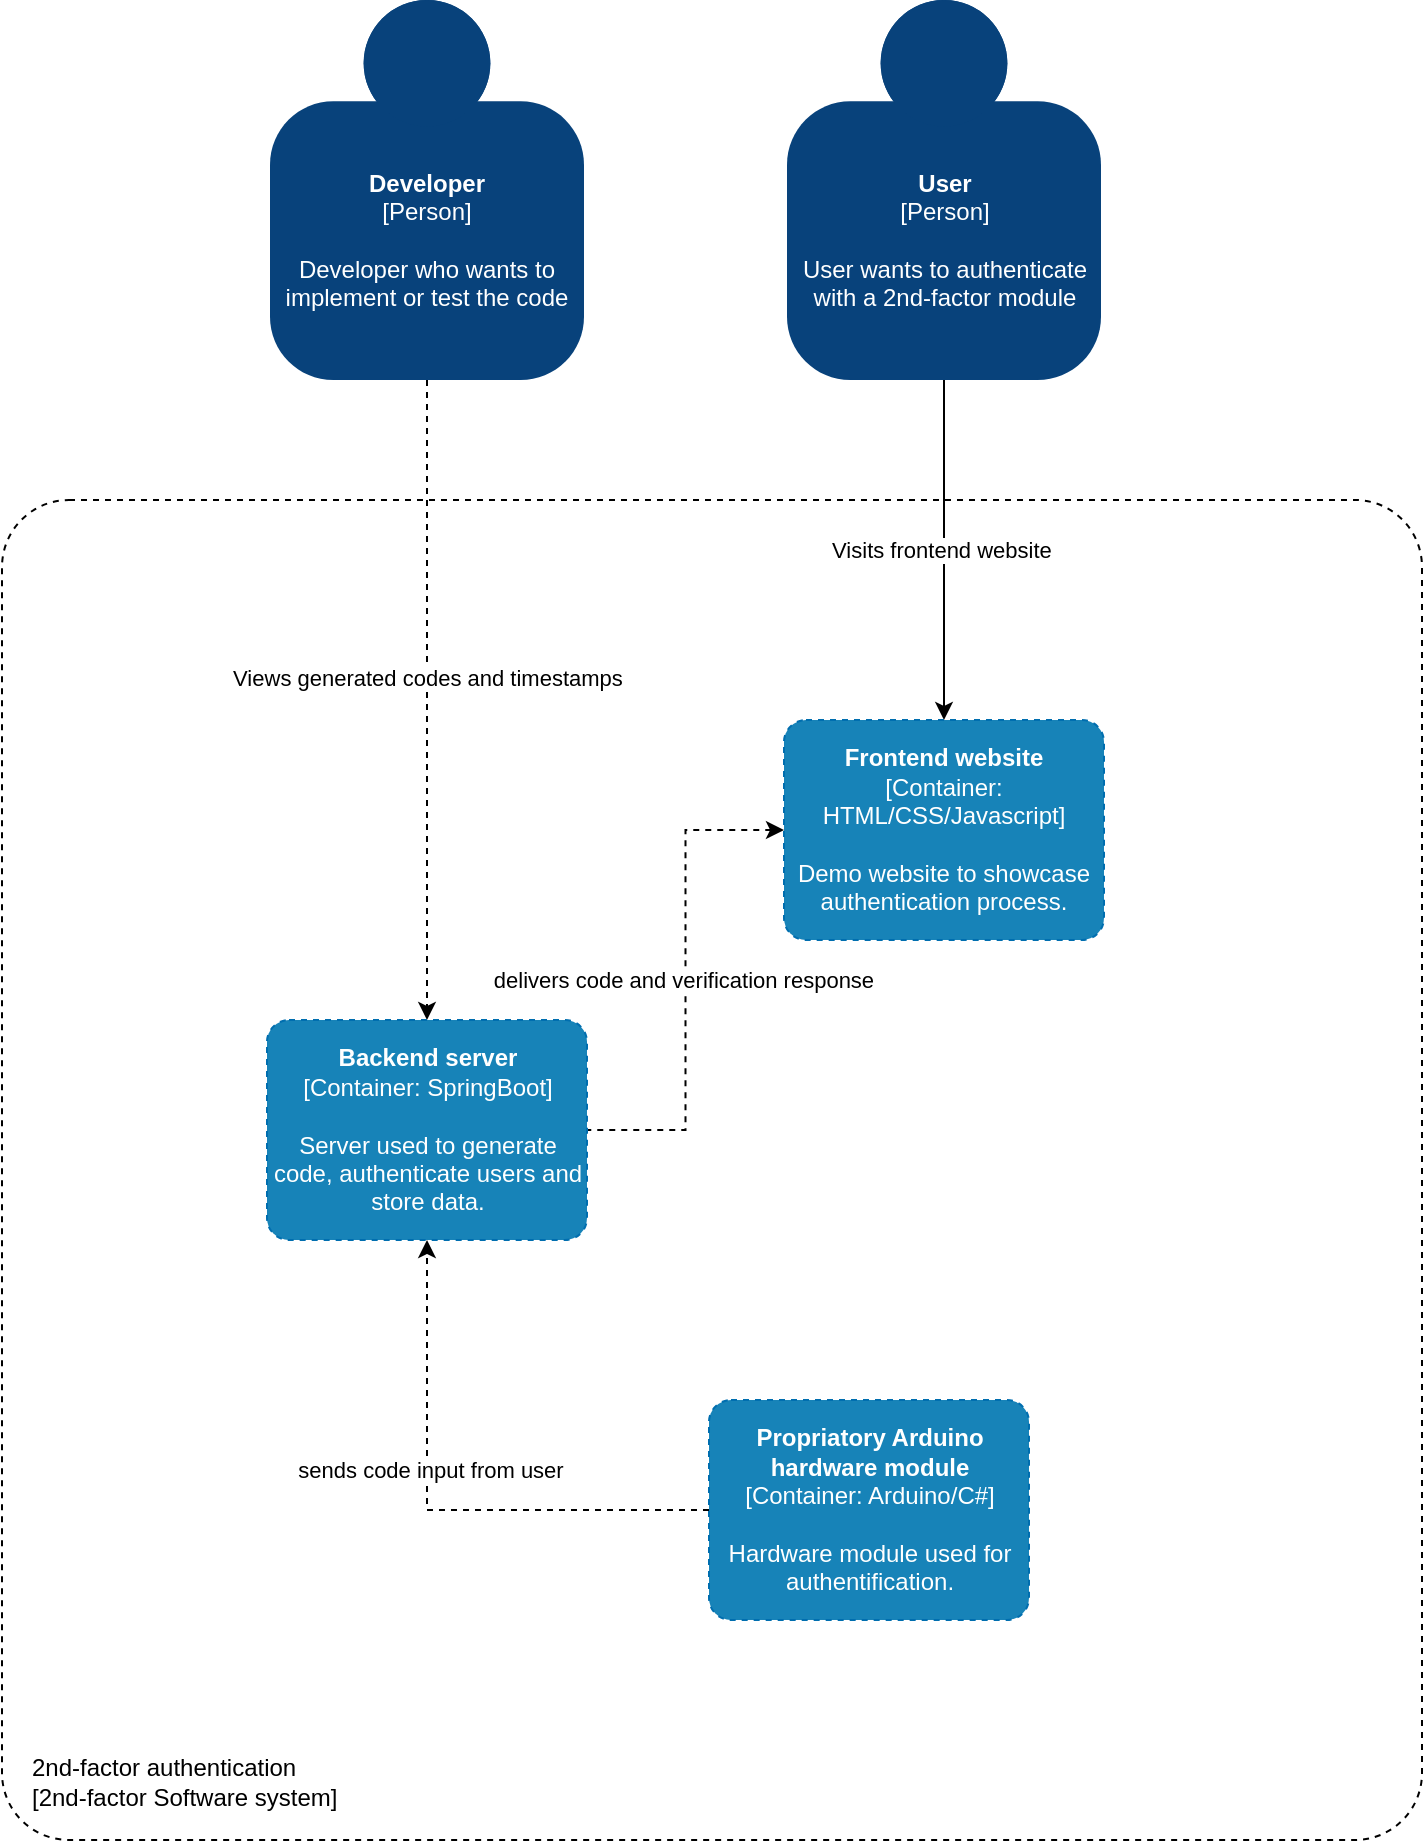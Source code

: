 <mxfile version="14.1.9" type="device" pages="2"><diagram id="HRDtHlVgEDDjnwcndsIn" name="Page-1"><mxGraphModel dx="1326" dy="842" grid="1" gridSize="10" guides="1" tooltips="1" connect="1" arrows="1" fold="1" page="1" pageScale="1" pageWidth="827" pageHeight="1169" math="0" shadow="0"><root><mxCell id="0"/><mxCell id="1" parent="0"/><object label="&lt;div style=&quot;text-align: left&quot;&gt;%c4Name%&lt;/div&gt;&lt;div style=&quot;text-align: left&quot;&gt;[%c4OperationSystem%]&lt;/div&gt;&lt;div style=&quot;text-align: right&quot;&gt;%c4ScalingFactor%&lt;/div&gt;" placeholders="1" c4OperationSystem="2nd-factor Software system" c4ScalingFactor="" c4Name="2nd-factor authentication" id="QUzD-VzFTB4TSgpeJQFE-2"><mxCell style="rounded=1;whiteSpace=wrap;html=1;labelBackgroundColor=none;fillColor=#ffffff;fontColor=#000000;align=left;arcSize=5;strokeColor=#000000;verticalAlign=bottom;metaEdit=1;metaData={&quot;c4Type&quot;:{&quot;editable&quot;:false}};points=[[0.25,0,0],[0.5,0,0],[0.75,0,0],[1,0.25,0],[1,0.5,0],[1,0.75,0],[0.75,1,0],[0.5,1,0],[0.25,1,0],[0,0.75,0],[0,0.5,0],[0,0.25,0]];dashed=1;spacingRight=4;spacingLeft=13;spacingBottom=12;" parent="1" vertex="1"><mxGeometry x="59" y="310" width="710" height="670" as="geometry"/></mxCell></object><mxCell id="q3HL-hDIp-8geg1zss6n-6" value="Visits frontend website&amp;nbsp;" style="edgeStyle=orthogonalEdgeStyle;rounded=0;orthogonalLoop=1;jettySize=auto;html=1;entryX=0.5;entryY=0;entryDx=0;entryDy=0;entryPerimeter=0;startArrow=none;startFill=0;endArrow=classic;endFill=1;" parent="1" source="5ylrY-FFob6ZisUulVf3-1" target="q3HL-hDIp-8geg1zss6n-1" edge="1"><mxGeometry relative="1" as="geometry"/></mxCell><object placeholders="1" c4Name="User" c4Type="Person" c4Description="User wants to authenticate with a 2nd-factor module" label="&lt;b&gt;%c4Name%&lt;/b&gt;&lt;div&gt;[%c4Type%]&lt;/div&gt;&lt;br&gt;&lt;div&gt;%c4Description%&lt;/div&gt;" id="5ylrY-FFob6ZisUulVf3-1"><mxCell style="html=1;dashed=0;whitespace=wrap;fillColor=#08427b;strokeColor=none;fontColor=#ffffff;shape=mxgraph.c4.person;align=center;metaEdit=1;points=[[0.5,0,0],[1,0.5,0],[1,0.75,0],[0.75,1,0],[0.5,1,0],[0.25,1,0],[0,0.75,0],[0,0.5,0]];metaData={&quot;c4Type&quot;:{&quot;editable&quot;:false}};whiteSpace=wrap;" parent="1" vertex="1"><mxGeometry x="451.5" y="60" width="157" height="190" as="geometry"/></mxCell></object><mxCell id="q3HL-hDIp-8geg1zss6n-4" style="edgeStyle=orthogonalEdgeStyle;rounded=0;orthogonalLoop=1;jettySize=auto;html=1;entryX=0.5;entryY=0;entryDx=0;entryDy=0;entryPerimeter=0;dashed=1;startArrow=none;startFill=0;endArrow=classic;endFill=1;" parent="1" source="5ylrY-FFob6ZisUulVf3-24" target="q3HL-hDIp-8geg1zss6n-3" edge="1"><mxGeometry relative="1" as="geometry"/></mxCell><mxCell id="annggikZT2T_g_SUZ3lC-4" value="Views generated codes and timestamps&amp;nbsp;" style="edgeLabel;html=1;align=center;verticalAlign=middle;resizable=0;points=[];" vertex="1" connectable="0" parent="q3HL-hDIp-8geg1zss6n-4"><mxGeometry x="-0.069" y="1" relative="1" as="geometry"><mxPoint as="offset"/></mxGeometry></mxCell><object placeholders="1" c4Name="Developer" c4Type="Person" c4Description="Developer who wants to implement or test the code" label="&lt;b&gt;%c4Name%&lt;/b&gt;&lt;div&gt;[%c4Type%]&lt;/div&gt;&lt;br&gt;&lt;div&gt;%c4Description%&lt;/div&gt;" id="5ylrY-FFob6ZisUulVf3-24"><mxCell style="html=1;dashed=0;whitespace=wrap;fillColor=#08427b;strokeColor=none;fontColor=#ffffff;shape=mxgraph.c4.person;align=center;metaEdit=1;points=[[0.5,0,0],[1,0.5,0],[1,0.75,0],[0.75,1,0],[0.5,1,0],[0.25,1,0],[0,0.75,0],[0,0.5,0]];metaData={&quot;c4Type&quot;:{&quot;editable&quot;:false}};whiteSpace=wrap;" parent="1" vertex="1"><mxGeometry x="193" y="60" width="157" height="190" as="geometry"/></mxCell></object><mxCell id="q3HL-hDIp-8geg1zss6n-8" value="delivers code and verification response&amp;nbsp;" style="edgeStyle=orthogonalEdgeStyle;rounded=0;orthogonalLoop=1;jettySize=auto;html=1;entryX=1;entryY=0.5;entryDx=0;entryDy=0;entryPerimeter=0;startArrow=classic;startFill=1;endArrow=none;endFill=0;dashed=1;" parent="1" source="q3HL-hDIp-8geg1zss6n-1" target="q3HL-hDIp-8geg1zss6n-3" edge="1"><mxGeometry relative="1" as="geometry"/></mxCell><object placeholders="1" c4Name="Frontend website" c4Type="Container" c4Technology="HTML/CSS/Javascript" c4Description="Demo website to showcase authentication process. " label="&lt;b&gt;%c4Name%&lt;/b&gt;&lt;div&gt;[%c4Type%: %c4Technology%]&lt;/div&gt;&lt;br&gt;&lt;div&gt;%c4Description%&lt;/div&gt;" id="q3HL-hDIp-8geg1zss6n-1"><mxCell style="rounded=1;whiteSpace=wrap;html=1;labelBackgroundColor=none;fontColor=#ffffff;align=center;arcSize=10;strokeColor=#006EAF;metaEdit=1;metaData={&quot;c4Type&quot;:{&quot;editable&quot;:false}};points=[[0.25,0,0],[0.5,0,0],[0.75,0,0],[1,0.25,0],[1,0.5,0],[1,0.75,0],[0.75,1,0],[0.5,1,0],[0.25,1,0],[0,0.75,0],[0,0.5,0],[0,0.25,0]];dashed=1;fillColor=#1783B8;" parent="1" vertex="1"><mxGeometry x="450" y="420" width="160" height="110.0" as="geometry"/></mxCell></object><mxCell id="q3HL-hDIp-8geg1zss6n-11" style="edgeStyle=orthogonalEdgeStyle;rounded=0;orthogonalLoop=1;jettySize=auto;html=1;entryX=0.5;entryY=1;entryDx=0;entryDy=0;entryPerimeter=0;dashed=1;startArrow=none;startFill=0;endArrow=classic;endFill=1;" parent="1" source="q3HL-hDIp-8geg1zss6n-2" target="q3HL-hDIp-8geg1zss6n-3" edge="1"><mxGeometry relative="1" as="geometry"/></mxCell><mxCell id="annggikZT2T_g_SUZ3lC-1" value="sends code input from user" style="edgeLabel;html=1;align=center;verticalAlign=middle;resizable=0;points=[];" vertex="1" connectable="0" parent="q3HL-hDIp-8geg1zss6n-11"><mxGeometry x="0.167" y="-1" relative="1" as="geometry"><mxPoint as="offset"/></mxGeometry></mxCell><object placeholders="1" c4Name="Propriatory Arduino hardware module" c4Type="Container" c4Technology="Arduino/C#" c4Description="Hardware module used for authentification." label="&lt;b&gt;%c4Name%&lt;/b&gt;&lt;div&gt;[%c4Type%: %c4Technology%]&lt;/div&gt;&lt;br&gt;&lt;div&gt;%c4Description%&lt;/div&gt;" id="q3HL-hDIp-8geg1zss6n-2"><mxCell style="rounded=1;whiteSpace=wrap;html=1;labelBackgroundColor=none;fontColor=#ffffff;align=center;arcSize=10;strokeColor=#006EAF;metaEdit=1;metaData={&quot;c4Type&quot;:{&quot;editable&quot;:false}};points=[[0.25,0,0],[0.5,0,0],[0.75,0,0],[1,0.25,0],[1,0.5,0],[1,0.75,0],[0.75,1,0],[0.5,1,0],[0.25,1,0],[0,0.75,0],[0,0.5,0],[0,0.25,0]];dashed=1;fillColor=#1783B8;" parent="1" vertex="1"><mxGeometry x="412.5" y="760" width="160" height="110.0" as="geometry"/></mxCell></object><object placeholders="1" c4Name="Backend server" c4Type="Container" c4Technology="SpringBoot" c4Description="Server used to generate code, authenticate users and store data. " label="&lt;b&gt;%c4Name%&lt;/b&gt;&lt;div&gt;[%c4Type%: %c4Technology%]&lt;/div&gt;&lt;br&gt;&lt;div&gt;%c4Description%&lt;/div&gt;" id="q3HL-hDIp-8geg1zss6n-3"><mxCell style="rounded=1;whiteSpace=wrap;html=1;labelBackgroundColor=none;fontColor=#ffffff;align=center;arcSize=10;strokeColor=#006EAF;metaEdit=1;metaData={&quot;c4Type&quot;:{&quot;editable&quot;:false}};points=[[0.25,0,0],[0.5,0,0],[0.75,0,0],[1,0.25,0],[1,0.5,0],[1,0.75,0],[0.75,1,0],[0.5,1,0],[0.25,1,0],[0,0.75,0],[0,0.5,0],[0,0.25,0]];dashed=1;fillColor=#1783B8;" parent="1" vertex="1"><mxGeometry x="191.5" y="570" width="160" height="110.0" as="geometry"/></mxCell></object></root></mxGraphModel></diagram><diagram id="MC7_C82OBgdRcwQdcC78" name="Page-2"><mxGraphModel dx="1894" dy="2030" grid="0" gridSize="10" guides="1" tooltips="1" connect="1" arrows="1" fold="1" page="1" pageScale="1" pageWidth="1169" pageHeight="827" math="0" shadow="0"><root><mxCell id="PAgkDAVN8E71zp4V1txa-0"/><mxCell id="PAgkDAVN8E71zp4V1txa-1" parent="PAgkDAVN8E71zp4V1txa-0"/><object c4Name="Backend server" c4Type="DeploymentNode" c4OperationSystem="SpringBoot/Java" label="&lt;div style=&quot;text-align: left&quot;&gt;%c4Name%&lt;/div&gt;&lt;div style=&quot;text-align: left&quot;&gt;[%c4OperationSystem%]&lt;/div&gt;&lt;div style=&quot;text-align: right&quot;&gt;%c4ScalingFactor%&lt;/div&gt;" placeholders="1" id="pQo7D69V8yY2KQOvRurH-0"><mxCell style="rounded=1;whiteSpace=wrap;html=1;labelBackgroundColor=none;fillColor=#ffffff;fontColor=#000000;align=left;arcSize=5;strokeColor=#000000;verticalAlign=bottom;metaEdit=1;metaData={&quot;c4Type&quot;:{&quot;editable&quot;:false}};points=[[0.25,0,0],[0.5,0,0],[0.75,0,0],[1,0.25,0],[1,0.5,0],[1,0.75,0],[0.75,1,0],[0.5,1,0],[0.25,1,0],[0,0.75,0],[0,0.5,0],[0,0.25,0]];dashed=1;spacingLeft=9;" parent="PAgkDAVN8E71zp4V1txa-1" vertex="1"><mxGeometry x="250" y="103" width="794" height="577" as="geometry"/></mxCell></object><object placeholders="1" c4Name="Developer view" c4Type="Component" c4Technology="Swagger" c4Description="A place for developers to see the documentation and try the code." label="&lt;b&gt;%c4Name%&lt;/b&gt;&lt;div&gt;[%c4Type%: %c4Technology%]&lt;/div&gt;&lt;br&gt;&lt;div&gt;%c4Description%&lt;/div&gt;" id="_WrW1oPhtJArM8sGGlke-0"><mxCell style="rounded=1;whiteSpace=wrap;html=1;labelBackgroundColor=none;fontColor=#ffffff;align=center;arcSize=10;strokeColor=#006EAF;metaEdit=1;metaData={&quot;c4Type&quot;:{&quot;editable&quot;:false}};points=[[0.25,0,0],[0.5,0,0],[0.75,0,0],[1,0.25,0],[1,0.5,0],[1,0.75,0],[0.75,1,0],[0.5,1,0],[0.25,1,0],[0,0.75,0],[0,0.5,0],[0,0.25,0]];fillColor=#1EB3FC;" parent="PAgkDAVN8E71zp4V1txa-1" vertex="1"><mxGeometry x="280" y="163.0" width="160" height="110.0" as="geometry"/></mxCell></object><mxCell id="oLBMxwawgFDWb5jGTfvh-16" style="edgeStyle=orthogonalEdgeStyle;rounded=0;orthogonalLoop=1;jettySize=auto;html=1;startArrow=none;startFill=0;endArrow=classic;endFill=1;" parent="PAgkDAVN8E71zp4V1txa-1" source="_H-QtUJohZMREXsR0PEX-3" target="oLBMxwawgFDWb5jGTfvh-14" edge="1"><mxGeometry relative="1" as="geometry"/></mxCell><mxCell id="zc68Xb1D7QdG3S8zjIHu-4" value="sends code generation requests&amp;nbsp;" style="edgeLabel;html=1;align=center;verticalAlign=middle;resizable=0;points=[];" vertex="1" connectable="0" parent="oLBMxwawgFDWb5jGTfvh-16"><mxGeometry x="-0.233" y="-4" relative="1" as="geometry"><mxPoint as="offset"/></mxGeometry></mxCell><object placeholders="1" c4Name="GenerateCode controller" c4Type="Component" c4Technology="technology" c4Description="Get controller that handles generate code get requests." label="&lt;b&gt;%c4Name%&lt;/b&gt;&lt;div&gt;[%c4Type%: %c4Technology%]&lt;/div&gt;&lt;br&gt;&lt;div&gt;%c4Description%&lt;/div&gt;" id="_H-QtUJohZMREXsR0PEX-3"><mxCell style="rounded=1;whiteSpace=wrap;html=1;labelBackgroundColor=none;fontColor=#ffffff;align=center;arcSize=10;strokeColor=#006EAF;metaEdit=1;metaData={&quot;c4Type&quot;:{&quot;editable&quot;:false}};points=[[0.25,0,0],[0.5,0,0],[0.75,0,0],[1,0.25,0],[1,0.5,0],[1,0.75,0],[0.75,1,0],[0.5,1,0],[0.25,1,0],[0,0.75,0],[0,0.5,0],[0,0.25,0]];fillColor=#1EB3FC;" parent="PAgkDAVN8E71zp4V1txa-1" vertex="1"><mxGeometry x="560" y="163" width="160" height="110.0" as="geometry"/></mxCell></object><mxCell id="oLBMxwawgFDWb5jGTfvh-21" value="send code verification requests" style="edgeStyle=orthogonalEdgeStyle;rounded=0;orthogonalLoop=1;jettySize=auto;html=1;startArrow=none;startFill=0;endArrow=classic;endFill=1;" parent="PAgkDAVN8E71zp4V1txa-1" source="_H-QtUJohZMREXsR0PEX-4" target="oLBMxwawgFDWb5jGTfvh-18" edge="1"><mxGeometry relative="1" as="geometry"/></mxCell><object placeholders="1" c4Name="VerifyCode controller" c4Type="Component" c4Technology="technology" c4Description="Get controller that handles verifyCode requests." label="&lt;b&gt;%c4Name%&lt;/b&gt;&lt;div&gt;[%c4Type%: %c4Technology%]&lt;/div&gt;&lt;br&gt;&lt;div&gt;%c4Description%&lt;/div&gt;" id="_H-QtUJohZMREXsR0PEX-4"><mxCell style="rounded=1;whiteSpace=wrap;html=1;labelBackgroundColor=none;fontColor=#ffffff;align=center;arcSize=10;strokeColor=#006EAF;metaEdit=1;metaData={&quot;c4Type&quot;:{&quot;editable&quot;:false}};points=[[0.25,0,0],[0.5,0,0],[0.75,0,0],[1,0.25,0],[1,0.5,0],[1,0.75,0],[0.75,1,0],[0.5,1,0],[0.25,1,0],[0,0.75,0],[0,0.5,0],[0,0.25,0]];fillColor=#1EB3FC;" parent="PAgkDAVN8E71zp4V1txa-1" vertex="1"><mxGeometry x="800" y="163" width="160" height="110.0" as="geometry"/></mxCell></object><mxCell id="_kX7QQAR8zFaQ9ty8ElY-1" value="Makes API calls to" style="edgeStyle=orthogonalEdgeStyle;rounded=0;orthogonalLoop=1;jettySize=auto;html=1;entryX=0.5;entryY=0;entryDx=0;entryDy=0;entryPerimeter=0;dashed=1;startArrow=none;startFill=0;endArrow=classic;endFill=1;" parent="PAgkDAVN8E71zp4V1txa-1" source="KNPZsNBl-3cuSu6tc1vS-0" target="_H-QtUJohZMREXsR0PEX-3" edge="1"><mxGeometry relative="1" as="geometry"/></mxCell><mxCell id="_kX7QQAR8zFaQ9ty8ElY-2" style="edgeStyle=orthogonalEdgeStyle;rounded=0;orthogonalLoop=1;jettySize=auto;html=1;entryX=0.5;entryY=0;entryDx=0;entryDy=0;entryPerimeter=0;dashed=1;startArrow=none;startFill=0;endArrow=classic;endFill=1;" parent="PAgkDAVN8E71zp4V1txa-1" source="KNPZsNBl-3cuSu6tc1vS-0" target="_H-QtUJohZMREXsR0PEX-4" edge="1"><mxGeometry relative="1" as="geometry"/></mxCell><mxCell id="zc68Xb1D7QdG3S8zjIHu-0" value="Makes API cals to" style="edgeLabel;html=1;align=center;verticalAlign=middle;resizable=0;points=[];" vertex="1" connectable="0" parent="_kX7QQAR8zFaQ9ty8ElY-2"><mxGeometry x="0.487" y="1" relative="1" as="geometry"><mxPoint as="offset"/></mxGeometry></mxCell><mxCell id="_kX7QQAR8zFaQ9ty8ElY-9" value="" style="edgeStyle=orthogonalEdgeStyle;rounded=0;orthogonalLoop=1;jettySize=auto;html=1;dashed=1;startArrow=none;startFill=0;endArrow=classic;endFill=1;" parent="PAgkDAVN8E71zp4V1txa-1" source="KNPZsNBl-3cuSu6tc1vS-0" target="_WrW1oPhtJArM8sGGlke-0" edge="1"><mxGeometry relative="1" as="geometry"/></mxCell><mxCell id="Co2kEnTRPjXVQwRzeJbf-2" value="&lt;br&gt;&lt;br&gt;&lt;span style=&quot;font-family: &amp;#34;helvetica&amp;#34;&quot;&gt;Sends get request to&amp;nbsp;&lt;/span&gt;" style="edgeLabel;html=1;align=center;verticalAlign=middle;resizable=0;points=[];" vertex="1" connectable="0" parent="_kX7QQAR8zFaQ9ty8ElY-9"><mxGeometry x="0.523" y="-5" relative="1" as="geometry"><mxPoint as="offset"/></mxGeometry></mxCell><object placeholders="1" c4Name="Frontend website" c4Type="Container" c4Technology="HTML/CSS/Javascript" c4Description="Demo website to showcase authentication process. " label="&lt;b&gt;%c4Name%&lt;/b&gt;&lt;div&gt;[%c4Type%: %c4Technology%]&lt;/div&gt;&lt;br&gt;&lt;div&gt;%c4Description%&lt;/div&gt;" id="KNPZsNBl-3cuSu6tc1vS-0"><mxCell style="rounded=1;whiteSpace=wrap;html=1;labelBackgroundColor=none;align=center;arcSize=10;strokeColor=#001DBC;metaEdit=1;metaData={&quot;c4Type&quot;:{&quot;editable&quot;:false}};points=[[0.25,0,0],[0.5,0,0],[0.75,0,0],[1,0.25,0],[1,0.5,0],[1,0.75,0],[0.75,1,0],[0.5,1,0],[0.25,1,0],[0,0.75,0],[0,0.5,0],[0,0.25,0]];fillColor=#1783B8;" parent="PAgkDAVN8E71zp4V1txa-1" vertex="1"><mxGeometry x="560" y="-180" width="160" height="110.0" as="geometry"/></mxCell></object><mxCell id="oLBMxwawgFDWb5jGTfvh-23" value="sends codes input by user" style="edgeStyle=orthogonalEdgeStyle;rounded=0;orthogonalLoop=1;jettySize=auto;html=1;dashed=1;startArrow=none;startFill=0;endArrow=classic;endFill=1;" parent="PAgkDAVN8E71zp4V1txa-1" source="_kX7QQAR8zFaQ9ty8ElY-0" target="oLBMxwawgFDWb5jGTfvh-22" edge="1"><mxGeometry relative="1" as="geometry"/></mxCell><object placeholders="1" c4Name="Propriatory Arduino hardware module" c4Type="Container" c4Technology="Arduino/C#" c4Description="Hardware module used for authentification." label="&lt;b&gt;%c4Name%&lt;/b&gt;&lt;div&gt;[%c4Type%: %c4Technology%]&lt;/div&gt;&lt;br&gt;&lt;div&gt;%c4Description%&lt;/div&gt;" id="_kX7QQAR8zFaQ9ty8ElY-0"><mxCell style="rounded=1;whiteSpace=wrap;html=1;labelBackgroundColor=none;align=center;arcSize=10;strokeColor=#001DBC;metaEdit=1;metaData={&quot;c4Type&quot;:{&quot;editable&quot;:false}};points=[[0.25,0,0],[0.5,0,0],[0.75,0,0],[1,0.25,0],[1,0.5,0],[1,0.75,0],[0.75,1,0],[0.5,1,0],[0.25,1,0],[0,0.75,0],[0,0.5,0],[0,0.25,0]];fillColor=#1783B8;" parent="PAgkDAVN8E71zp4V1txa-1" vertex="1"><mxGeometry x="30" y="545" width="160" height="110.0" as="geometry"/></mxCell></object><object placeholders="1" c4Type="Database" c4Technology="Backend server" c4Description="Data storage for codes " label="%c4Type%&lt;div&gt;[Container:&amp;nbsp;%c4Technology%]&lt;/div&gt;&lt;br&gt;&lt;div&gt;%c4Description%&lt;/div&gt;" id="oLBMxwawgFDWb5jGTfvh-0"><mxCell style="shape=cylinder;whiteSpace=wrap;html=1;boundedLbl=1;rounded=0;labelBackgroundColor=none;fontSize=12;align=center;strokeColor=#3C7FC0;metaEdit=1;points=[[0.5,0,0],[1,0.25,0],[1,0.5,0],[1,0.75,0],[0.5,1,0],[0,0.75,0],[0,0.5,0],[0,0.25,0]];metaData={&quot;c4Type&quot;:{&quot;editable&quot;:false}};fillColor=#1EB3FC;" parent="PAgkDAVN8E71zp4V1txa-1" vertex="1"><mxGeometry x="690" y="530" width="160" height="140" as="geometry"/></mxCell></object><mxCell id="oLBMxwawgFDWb5jGTfvh-17" style="edgeStyle=orthogonalEdgeStyle;rounded=0;orthogonalLoop=1;jettySize=auto;html=1;startArrow=none;startFill=0;endArrow=classic;endFill=1;dashed=1;" parent="PAgkDAVN8E71zp4V1txa-1" source="oLBMxwawgFDWb5jGTfvh-14" target="oLBMxwawgFDWb5jGTfvh-0" edge="1"><mxGeometry relative="1" as="geometry"/></mxCell><mxCell id="zc68Xb1D7QdG3S8zjIHu-1" value="saves generated codes&amp;nbsp;" style="edgeLabel;html=1;align=center;verticalAlign=middle;resizable=0;points=[];" vertex="1" connectable="0" parent="oLBMxwawgFDWb5jGTfvh-17"><mxGeometry x="-0.108" relative="1" as="geometry"><mxPoint as="offset"/></mxGeometry></mxCell><object placeholders="1" c4Name="Generate code" c4Type="Component" c4Technology="technology" c4Description="Generates codes to be used for verification." label="&lt;b&gt;%c4Name%&lt;/b&gt;&lt;div&gt;[%c4Type%: %c4Technology%]&lt;/div&gt;&lt;br&gt;&lt;div&gt;%c4Description%&lt;/div&gt;" id="oLBMxwawgFDWb5jGTfvh-14"><mxCell style="rounded=1;whiteSpace=wrap;html=1;labelBackgroundColor=none;fontColor=#ffffff;align=center;arcSize=10;strokeColor=#3C7FC0;metaEdit=1;metaData={&quot;c4Type&quot;:{&quot;editable&quot;:false}};points=[[0.25,0,0],[0.5,0,0],[0.75,0,0],[1,0.25,0],[1,0.5,0],[1,0.75,0],[0.75,1,0],[0.5,1,0],[0.25,1,0],[0,0.75,0],[0,0.5,0],[0,0.25,0]];fillColor=#1EB3FC;" parent="PAgkDAVN8E71zp4V1txa-1" vertex="1"><mxGeometry x="560" y="359" width="160" height="110.0" as="geometry"/></mxCell></object><mxCell id="oLBMxwawgFDWb5jGTfvh-19" style="edgeStyle=orthogonalEdgeStyle;rounded=0;orthogonalLoop=1;jettySize=auto;html=1;dashed=1;startArrow=none;startFill=0;endArrow=classic;endFill=1;" parent="PAgkDAVN8E71zp4V1txa-1" source="oLBMxwawgFDWb5jGTfvh-18" target="oLBMxwawgFDWb5jGTfvh-0" edge="1"><mxGeometry relative="1" as="geometry"/></mxCell><mxCell id="zc68Xb1D7QdG3S8zjIHu-2" value="reads generated code timestamps" style="edgeLabel;html=1;align=center;verticalAlign=middle;resizable=0;points=[];" vertex="1" connectable="0" parent="oLBMxwawgFDWb5jGTfvh-19"><mxGeometry x="-0.534" y="3" relative="1" as="geometry"><mxPoint as="offset"/></mxGeometry></mxCell><object placeholders="1" c4Name="Code verifier" c4Type="Component" c4Technology="technology" c4Description="Verifies the code generated and recieved." label="&lt;b&gt;%c4Name%&lt;/b&gt;&lt;div&gt;[%c4Type%: %c4Technology%]&lt;/div&gt;&lt;br&gt;&lt;div&gt;%c4Description%&lt;/div&gt;" id="oLBMxwawgFDWb5jGTfvh-18"><mxCell style="rounded=1;whiteSpace=wrap;html=1;labelBackgroundColor=none;fontColor=#ffffff;align=center;arcSize=10;strokeColor=#3C7FC0;metaEdit=1;metaData={&quot;c4Type&quot;:{&quot;editable&quot;:false}};points=[[0.25,0,0],[0.5,0,0],[0.75,0,0],[1,0.25,0],[1,0.5,0],[1,0.75,0],[0.75,1,0],[0.5,1,0],[0.25,1,0],[0,0.75,0],[0,0.5,0],[0,0.25,0]];fillColor=#1EB3FC;" parent="PAgkDAVN8E71zp4V1txa-1" vertex="1"><mxGeometry x="800" y="359" width="160" height="110.0" as="geometry"/></mxCell></object><mxCell id="oLBMxwawgFDWb5jGTfvh-24" style="edgeStyle=orthogonalEdgeStyle;rounded=0;orthogonalLoop=1;jettySize=auto;html=1;dashed=1;startArrow=none;startFill=0;endArrow=classic;endFill=1;" parent="PAgkDAVN8E71zp4V1txa-1" source="oLBMxwawgFDWb5jGTfvh-22" target="oLBMxwawgFDWb5jGTfvh-0" edge="1"><mxGeometry relative="1" as="geometry"/></mxCell><mxCell id="qRoMOioOuKwuATHu584g-0" value="saves code input&amp;nbsp;" style="edgeLabel;html=1;align=center;verticalAlign=middle;resizable=0;points=[];" vertex="1" connectable="0" parent="oLBMxwawgFDWb5jGTfvh-24"><mxGeometry x="-0.217" y="-2" relative="1" as="geometry"><mxPoint as="offset"/></mxGeometry></mxCell><object placeholders="1" c4Name="Code handler" c4Type="Component" c4Technology="technology" c4Description="Hanldes incoming codes recieved from the arduino. And writes them to database." label="&lt;b&gt;%c4Name%&lt;/b&gt;&lt;div&gt;[%c4Type%: %c4Technology%]&lt;/div&gt;&lt;br&gt;&lt;div&gt;%c4Description%&lt;/div&gt;" id="oLBMxwawgFDWb5jGTfvh-22"><mxCell style="rounded=1;whiteSpace=wrap;html=1;labelBackgroundColor=none;align=center;arcSize=10;strokeColor=#3C7FC0;metaEdit=1;metaData={&quot;c4Type&quot;:{&quot;editable&quot;:false}};points=[[0.25,0,0],[0.5,0,0],[0.75,0,0],[1,0.25,0],[1,0.5,0],[1,0.75,0],[0.75,1,0],[0.5,1,0],[0.25,1,0],[0,0.75,0],[0,0.5,0],[0,0.25,0]];fillColor=#1EB3FC;" parent="PAgkDAVN8E71zp4V1txa-1" vertex="1"><mxGeometry x="370" y="545" width="160" height="110.0" as="geometry"/></mxCell></object><object placeholders="1" c4Name="Developer view" c4Type="Component" c4Technology="Swagger" c4Description="A place for developers to see the documentation and try the code." label="&lt;b&gt;%c4Name%&lt;/b&gt;&lt;div&gt;[%c4Type%: %c4Technology%]&lt;/div&gt;&lt;br&gt;&lt;div&gt;%c4Description%&lt;/div&gt;" id="m_ifG_NQiG67HeEAeUgY-0"><mxCell style="rounded=1;whiteSpace=wrap;html=1;labelBackgroundColor=none;align=center;arcSize=10;strokeColor=#006EAF;metaEdit=1;metaData={&quot;c4Type&quot;:{&quot;editable&quot;:false}};points=[[0.25,0,0],[0.5,0,0],[0.75,0,0],[1,0.25,0],[1,0.5,0],[1,0.75,0],[0.75,1,0],[0.5,1,0],[0.25,1,0],[0,0.75,0],[0,0.5,0],[0,0.25,0]];fillColor=#1EB3FC;" parent="PAgkDAVN8E71zp4V1txa-1" vertex="1"><mxGeometry x="280" y="163.0" width="160" height="110.0" as="geometry"/></mxCell></object><object placeholders="1" c4Name="GenerateCode controller" c4Type="Component" c4Technology="technology" c4Description="Get controller that handles generate code get requests." label="&lt;b&gt;%c4Name%&lt;/b&gt;&lt;div&gt;[%c4Type%: %c4Technology%]&lt;/div&gt;&lt;br&gt;&lt;div&gt;%c4Description%&lt;/div&gt;" id="m_ifG_NQiG67HeEAeUgY-1"><mxCell style="rounded=1;whiteSpace=wrap;html=1;labelBackgroundColor=none;align=center;arcSize=10;strokeColor=#006EAF;metaEdit=1;metaData={&quot;c4Type&quot;:{&quot;editable&quot;:false}};points=[[0.25,0,0],[0.5,0,0],[0.75,0,0],[1,0.25,0],[1,0.5,0],[1,0.75,0],[0.75,1,0],[0.5,1,0],[0.25,1,0],[0,0.75,0],[0,0.5,0],[0,0.25,0]];fillColor=#1EB3FC;" parent="PAgkDAVN8E71zp4V1txa-1" vertex="1"><mxGeometry x="560" y="163" width="160" height="110.0" as="geometry"/></mxCell></object><object placeholders="1" c4Name="VerifyCode controller" c4Type="Component" c4Technology="technology" c4Description="Get controller that handles verifyCode requests." label="&lt;b&gt;%c4Name%&lt;/b&gt;&lt;div&gt;[%c4Type%: %c4Technology%]&lt;/div&gt;&lt;br&gt;&lt;div&gt;%c4Description%&lt;/div&gt;" id="m_ifG_NQiG67HeEAeUgY-2"><mxCell style="rounded=1;whiteSpace=wrap;html=1;labelBackgroundColor=none;align=center;arcSize=10;strokeColor=#006EAF;metaEdit=1;metaData={&quot;c4Type&quot;:{&quot;editable&quot;:false}};points=[[0.25,0,0],[0.5,0,0],[0.75,0,0],[1,0.25,0],[1,0.5,0],[1,0.75,0],[0.75,1,0],[0.5,1,0],[0.25,1,0],[0,0.75,0],[0,0.5,0],[0,0.25,0]];fillColor=#1EB3FC;" parent="PAgkDAVN8E71zp4V1txa-1" vertex="1"><mxGeometry x="800" y="163" width="160" height="110.0" as="geometry"/></mxCell></object><object placeholders="1" c4Name="Code verifier" c4Type="Component" c4Technology="technology" c4Description="Verifies the code generated and recieved." label="&lt;b&gt;%c4Name%&lt;/b&gt;&lt;div&gt;[%c4Type%: %c4Technology%]&lt;/div&gt;&lt;br&gt;&lt;div&gt;%c4Description%&lt;/div&gt;" id="m_ifG_NQiG67HeEAeUgY-3"><mxCell style="rounded=1;whiteSpace=wrap;html=1;labelBackgroundColor=none;align=center;arcSize=10;strokeColor=#3C7FC0;metaEdit=1;metaData={&quot;c4Type&quot;:{&quot;editable&quot;:false}};points=[[0.25,0,0],[0.5,0,0],[0.75,0,0],[1,0.25,0],[1,0.5,0],[1,0.75,0],[0.75,1,0],[0.5,1,0],[0.25,1,0],[0,0.75,0],[0,0.5,0],[0,0.25,0]];fillColor=#1EB3FC;" parent="PAgkDAVN8E71zp4V1txa-1" vertex="1"><mxGeometry x="800" y="359" width="160" height="110.0" as="geometry"/></mxCell></object><object placeholders="1" c4Name="Generate code" c4Type="Component" c4Technology="technology" c4Description="Generates codes to be used for verification." label="&lt;b&gt;%c4Name%&lt;/b&gt;&lt;div&gt;[%c4Type%: %c4Technology%]&lt;/div&gt;&lt;br&gt;&lt;div&gt;%c4Description%&lt;/div&gt;" id="m_ifG_NQiG67HeEAeUgY-4"><mxCell style="rounded=1;whiteSpace=wrap;html=1;labelBackgroundColor=none;align=center;arcSize=10;strokeColor=#3C7FC0;metaEdit=1;metaData={&quot;c4Type&quot;:{&quot;editable&quot;:false}};points=[[0.25,0,0],[0.5,0,0],[0.75,0,0],[1,0.25,0],[1,0.5,0],[1,0.75,0],[0.75,1,0],[0.5,1,0],[0.25,1,0],[0,0.75,0],[0,0.5,0],[0,0.25,0]];fillColor=#1EB3FC;" parent="PAgkDAVN8E71zp4V1txa-1" vertex="1"><mxGeometry x="560" y="359" width="160" height="110.0" as="geometry"/></mxCell></object><object placeholders="1" c4Name="Propriatory Hardware module" c4Type="DeploymentNode" c4OperationSystem="Arduino" label="&lt;div style=&quot;text-align: left&quot;&gt;%c4Name%&lt;/div&gt;&lt;div style=&quot;text-align: left&quot;&gt;[%c4OperationSystem%]&lt;/div&gt;&lt;div style=&quot;text-align: right&quot;&gt;%c4ScalingFactor%&lt;/div&gt;" id="8ZRB6drM6nmNdKjgTEU7-0"><mxCell style="rounded=1;whiteSpace=wrap;html=1;labelBackgroundColor=none;fillColor=#ffffff;fontColor=#000000;align=left;arcSize=5;strokeColor=#000000;verticalAlign=bottom;metaEdit=1;metaData={&quot;c4Type&quot;:{&quot;editable&quot;:false}};points=[[0.25,0,0],[0.5,0,0],[0.75,0,0],[1,0.25,0],[1,0.5,0],[1,0.75,0],[0.75,1,0],[0.5,1,0],[0.25,1,0],[0,0.75,0],[0,0.5,0],[0,0.25,0]];dashed=1;spacingLeft=9;" parent="PAgkDAVN8E71zp4V1txa-1" vertex="1"><mxGeometry x="1300" y="103" width="794" height="577" as="geometry"/></mxCell></object><mxCell id="f27mUkhY_jnIetXmKgJJ-2" value="requetst tcp communication&amp;nbsp;" style="edgeStyle=orthogonalEdgeStyle;rounded=0;orthogonalLoop=1;jettySize=auto;html=1;startArrow=none;startFill=0;dashed=1;" parent="PAgkDAVN8E71zp4V1txa-1" source="nanQFQ2vMm5aYl-zpKy2-1" target="nanQFQ2vMm5aYl-zpKy2-4" edge="1"><mxGeometry relative="1" as="geometry"/></mxCell><mxCell id="f27mUkhY_jnIetXmKgJJ-5" value="sends code to&amp;nbsp;" style="edgeStyle=orthogonalEdgeStyle;rounded=0;orthogonalLoop=1;jettySize=auto;html=1;startArrow=classic;startFill=1;dashed=1;endArrow=none;endFill=0;" parent="PAgkDAVN8E71zp4V1txa-1" source="nanQFQ2vMm5aYl-zpKy2-1" target="f27mUkhY_jnIetXmKgJJ-4" edge="1"><mxGeometry relative="1" as="geometry"/></mxCell><object placeholders="1" c4Name="CommunicationHandler" c4Type="Component" c4Technology="Arduino" c4Description="Handling server connection and communication." label="&lt;b&gt;%c4Name%&lt;/b&gt;&lt;div&gt;[%c4Type%: %c4Technology%]&lt;/div&gt;&lt;br&gt;&lt;div&gt;%c4Description%&lt;/div&gt;" id="nanQFQ2vMm5aYl-zpKy2-1"><mxCell style="rounded=1;whiteSpace=wrap;html=1;labelBackgroundColor=none;align=center;arcSize=10;strokeColor=#006EAF;metaEdit=1;metaData={&quot;c4Type&quot;:{&quot;editable&quot;:false}};points=[[0.25,0,0],[0.5,0,0],[0.75,0,0],[1,0.25,0],[1,0.5,0],[1,0.75,0],[0.75,1,0],[0.5,1,0],[0.25,1,0],[0,0.75,0],[0,0.5,0],[0,0.25,0]];fillColor=#1EB3FC;" parent="PAgkDAVN8E71zp4V1txa-1" vertex="1"><mxGeometry x="1390" y="359.0" width="160" height="110.0" as="geometry"/></mxCell></object><object placeholders="1" c4Name="HardwareHandler" c4Type="Component" c4Technology="Arduino" c4Description="Handeling of attached hardware. " label="&lt;b&gt;%c4Name%&lt;/b&gt;&lt;div&gt;[%c4Type%: %c4Technology%]&lt;/div&gt;&lt;br&gt;&lt;div&gt;%c4Description%&lt;/div&gt;" id="nanQFQ2vMm5aYl-zpKy2-3"><mxCell style="rounded=1;whiteSpace=wrap;html=1;labelBackgroundColor=none;align=center;arcSize=10;strokeColor=#006EAF;metaEdit=1;metaData={&quot;c4Type&quot;:{&quot;editable&quot;:false}};points=[[0.25,0,0],[0.5,0,0],[0.75,0,0],[1,0.25,0],[1,0.5,0],[1,0.75,0],[0.75,1,0],[0.5,1,0],[0.25,1,0],[0,0.75,0],[0,0.5,0],[0,0.25,0]];fillColor=#1EB3FC;" parent="PAgkDAVN8E71zp4V1txa-1" vertex="1"><mxGeometry x="1715" y="157" width="160" height="110.0" as="geometry"/></mxCell></object><object placeholders="1" c4Name="WifiConnectionModule" c4Type="Component" c4Technology="Arduino" c4Description="Establishing wifi connection and handeling the connection." label="&lt;b&gt;%c4Name%&lt;/b&gt;&lt;div&gt;[%c4Type%: %c4Technology%]&lt;/div&gt;&lt;br&gt;&lt;div&gt;%c4Description%&lt;/div&gt;" id="nanQFQ2vMm5aYl-zpKy2-4"><mxCell style="rounded=1;whiteSpace=wrap;html=1;labelBackgroundColor=none;align=center;arcSize=10;strokeColor=#006EAF;metaEdit=1;metaData={&quot;c4Type&quot;:{&quot;editable&quot;:false}};points=[[0.25,0,0],[0.5,0,0],[0.75,0,0],[1,0.25,0],[1,0.5,0],[1,0.75,0],[0.75,1,0],[0.5,1,0],[0.25,1,0],[0,0.75,0],[0,0.5,0],[0,0.25,0]];fillColor=#1EB3FC;" parent="PAgkDAVN8E71zp4V1txa-1" vertex="1"><mxGeometry x="1715" y="359.0" width="160" height="110.0" as="geometry"/></mxCell></object><mxCell id="f27mUkhY_jnIetXmKgJJ-1" value="sends codes input by user" style="edgeStyle=orthogonalEdgeStyle;rounded=0;orthogonalLoop=1;jettySize=auto;html=1;startArrow=classic;startFill=1;endArrow=none;endFill=0;" parent="PAgkDAVN8E71zp4V1txa-1" source="f27mUkhY_jnIetXmKgJJ-0" target="nanQFQ2vMm5aYl-zpKy2-1" edge="1"><mxGeometry relative="1" as="geometry"/></mxCell><object placeholders="1" c4Name="Backend server" c4Type="Container" c4Technology="Spring MVC/Java" c4Description="Server used to generate code, authenticate users and store data. " label="&lt;b&gt;%c4Name%&lt;/b&gt;&lt;div&gt;[%c4Type%: %c4Technology%]&lt;/div&gt;&lt;br&gt;&lt;div&gt;%c4Description%&lt;/div&gt;" id="f27mUkhY_jnIetXmKgJJ-0"><mxCell style="rounded=1;whiteSpace=wrap;html=1;labelBackgroundColor=none;align=center;arcSize=10;strokeColor=#006EAF;metaEdit=1;metaData={&quot;c4Type&quot;:{&quot;editable&quot;:false}};points=[[0.25,0,0],[0.5,0,0],[0.75,0,0],[1,0.25,0],[1,0.5,0],[1,0.75,0],[0.75,1,0],[0.5,1,0],[0.25,1,0],[0,0.75,0],[0,0.5,0],[0,0.25,0]];dashed=1;fillColor=#1783B8;" parent="PAgkDAVN8E71zp4V1txa-1" vertex="1"><mxGeometry x="1090" y="359" width="160" height="110.0" as="geometry"/></mxCell></object><mxCell id="f27mUkhY_jnIetXmKgJJ-6" value="sends hardware input to" style="edgeStyle=orthogonalEdgeStyle;rounded=0;orthogonalLoop=1;jettySize=auto;html=1;startArrow=classic;startFill=1;dashed=1;endArrow=none;endFill=0;" parent="PAgkDAVN8E71zp4V1txa-1" source="f27mUkhY_jnIetXmKgJJ-4" target="nanQFQ2vMm5aYl-zpKy2-3" edge="1"><mxGeometry relative="1" as="geometry"/></mxCell><object placeholders="1" c4Name="CodeInputHandler" c4Type="Component" c4Technology="Arduino" c4Description="Module for code input." label="&lt;b&gt;%c4Name%&lt;/b&gt;&lt;div&gt;[%c4Type%: %c4Technology%]&lt;/div&gt;&lt;br&gt;&lt;div&gt;%c4Description%&lt;/div&gt;" id="f27mUkhY_jnIetXmKgJJ-4"><mxCell style="rounded=1;whiteSpace=wrap;html=1;labelBackgroundColor=none;align=center;arcSize=10;strokeColor=#006EAF;metaEdit=1;metaData={&quot;c4Type&quot;:{&quot;editable&quot;:false}};points=[[0.25,0,0],[0.5,0,0],[0.75,0,0],[1,0.25,0],[1,0.5,0],[1,0.75,0],[0.75,1,0],[0.5,1,0],[0.25,1,0],[0,0.75,0],[0,0.5,0],[0,0.25,0]];fillColor=#1EB3FC;" parent="PAgkDAVN8E71zp4V1txa-1" vertex="1"><mxGeometry x="1390" y="160" width="160" height="110.0" as="geometry"/></mxCell></object></root></mxGraphModel></diagram></mxfile>